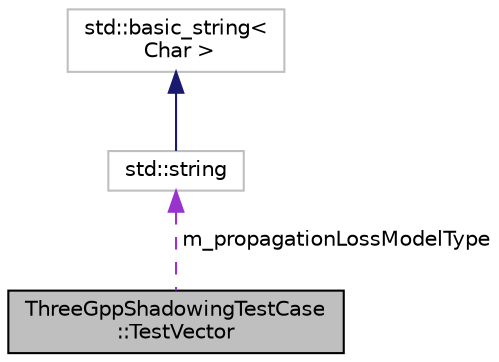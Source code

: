 digraph "ThreeGppShadowingTestCase::TestVector"
{
 // LATEX_PDF_SIZE
  edge [fontname="Helvetica",fontsize="10",labelfontname="Helvetica",labelfontsize="10"];
  node [fontname="Helvetica",fontsize="10",shape=record];
  Node1 [label="ThreeGppShadowingTestCase\l::TestVector",height=0.2,width=0.4,color="black", fillcolor="grey75", style="filled", fontcolor="black",tooltip="Struct containing the parameters for each test."];
  Node2 -> Node1 [dir="back",color="darkorchid3",fontsize="10",style="dashed",label=" m_propagationLossModelType" ,fontname="Helvetica"];
  Node2 [label="std::string",height=0.2,width=0.4,color="grey75", fillcolor="white", style="filled",tooltip=" "];
  Node3 -> Node2 [dir="back",color="midnightblue",fontsize="10",style="solid",fontname="Helvetica"];
  Node3 [label="std::basic_string\<\l Char \>",height=0.2,width=0.4,color="grey75", fillcolor="white", style="filled",tooltip=" "];
}

